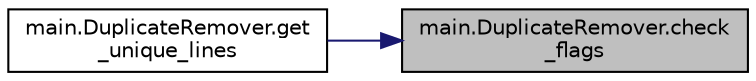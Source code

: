 digraph "main.DuplicateRemover.check_flags"
{
 // LATEX_PDF_SIZE
  edge [fontname="Helvetica",fontsize="10",labelfontname="Helvetica",labelfontsize="10"];
  node [fontname="Helvetica",fontsize="10",shape=record];
  rankdir="RL";
  Node1 [label="main.DuplicateRemover.check\l_flags",height=0.2,width=0.4,color="black", fillcolor="grey75", style="filled", fontcolor="black",tooltip="Проверяет наличие флагов в переданном листе"];
  Node1 -> Node2 [dir="back",color="midnightblue",fontsize="10",style="solid",fontname="Helvetica"];
  Node2 [label="main.DuplicateRemover.get\l_unique_lines",height=0.2,width=0.4,color="black", fillcolor="white", style="filled",URL="$classmain_1_1_duplicate_remover.html#a6bc97242214d88e242495135f17abb03",tooltip="Удаляет из списка списка line_list dct повторяющиеся элементы."];
}
